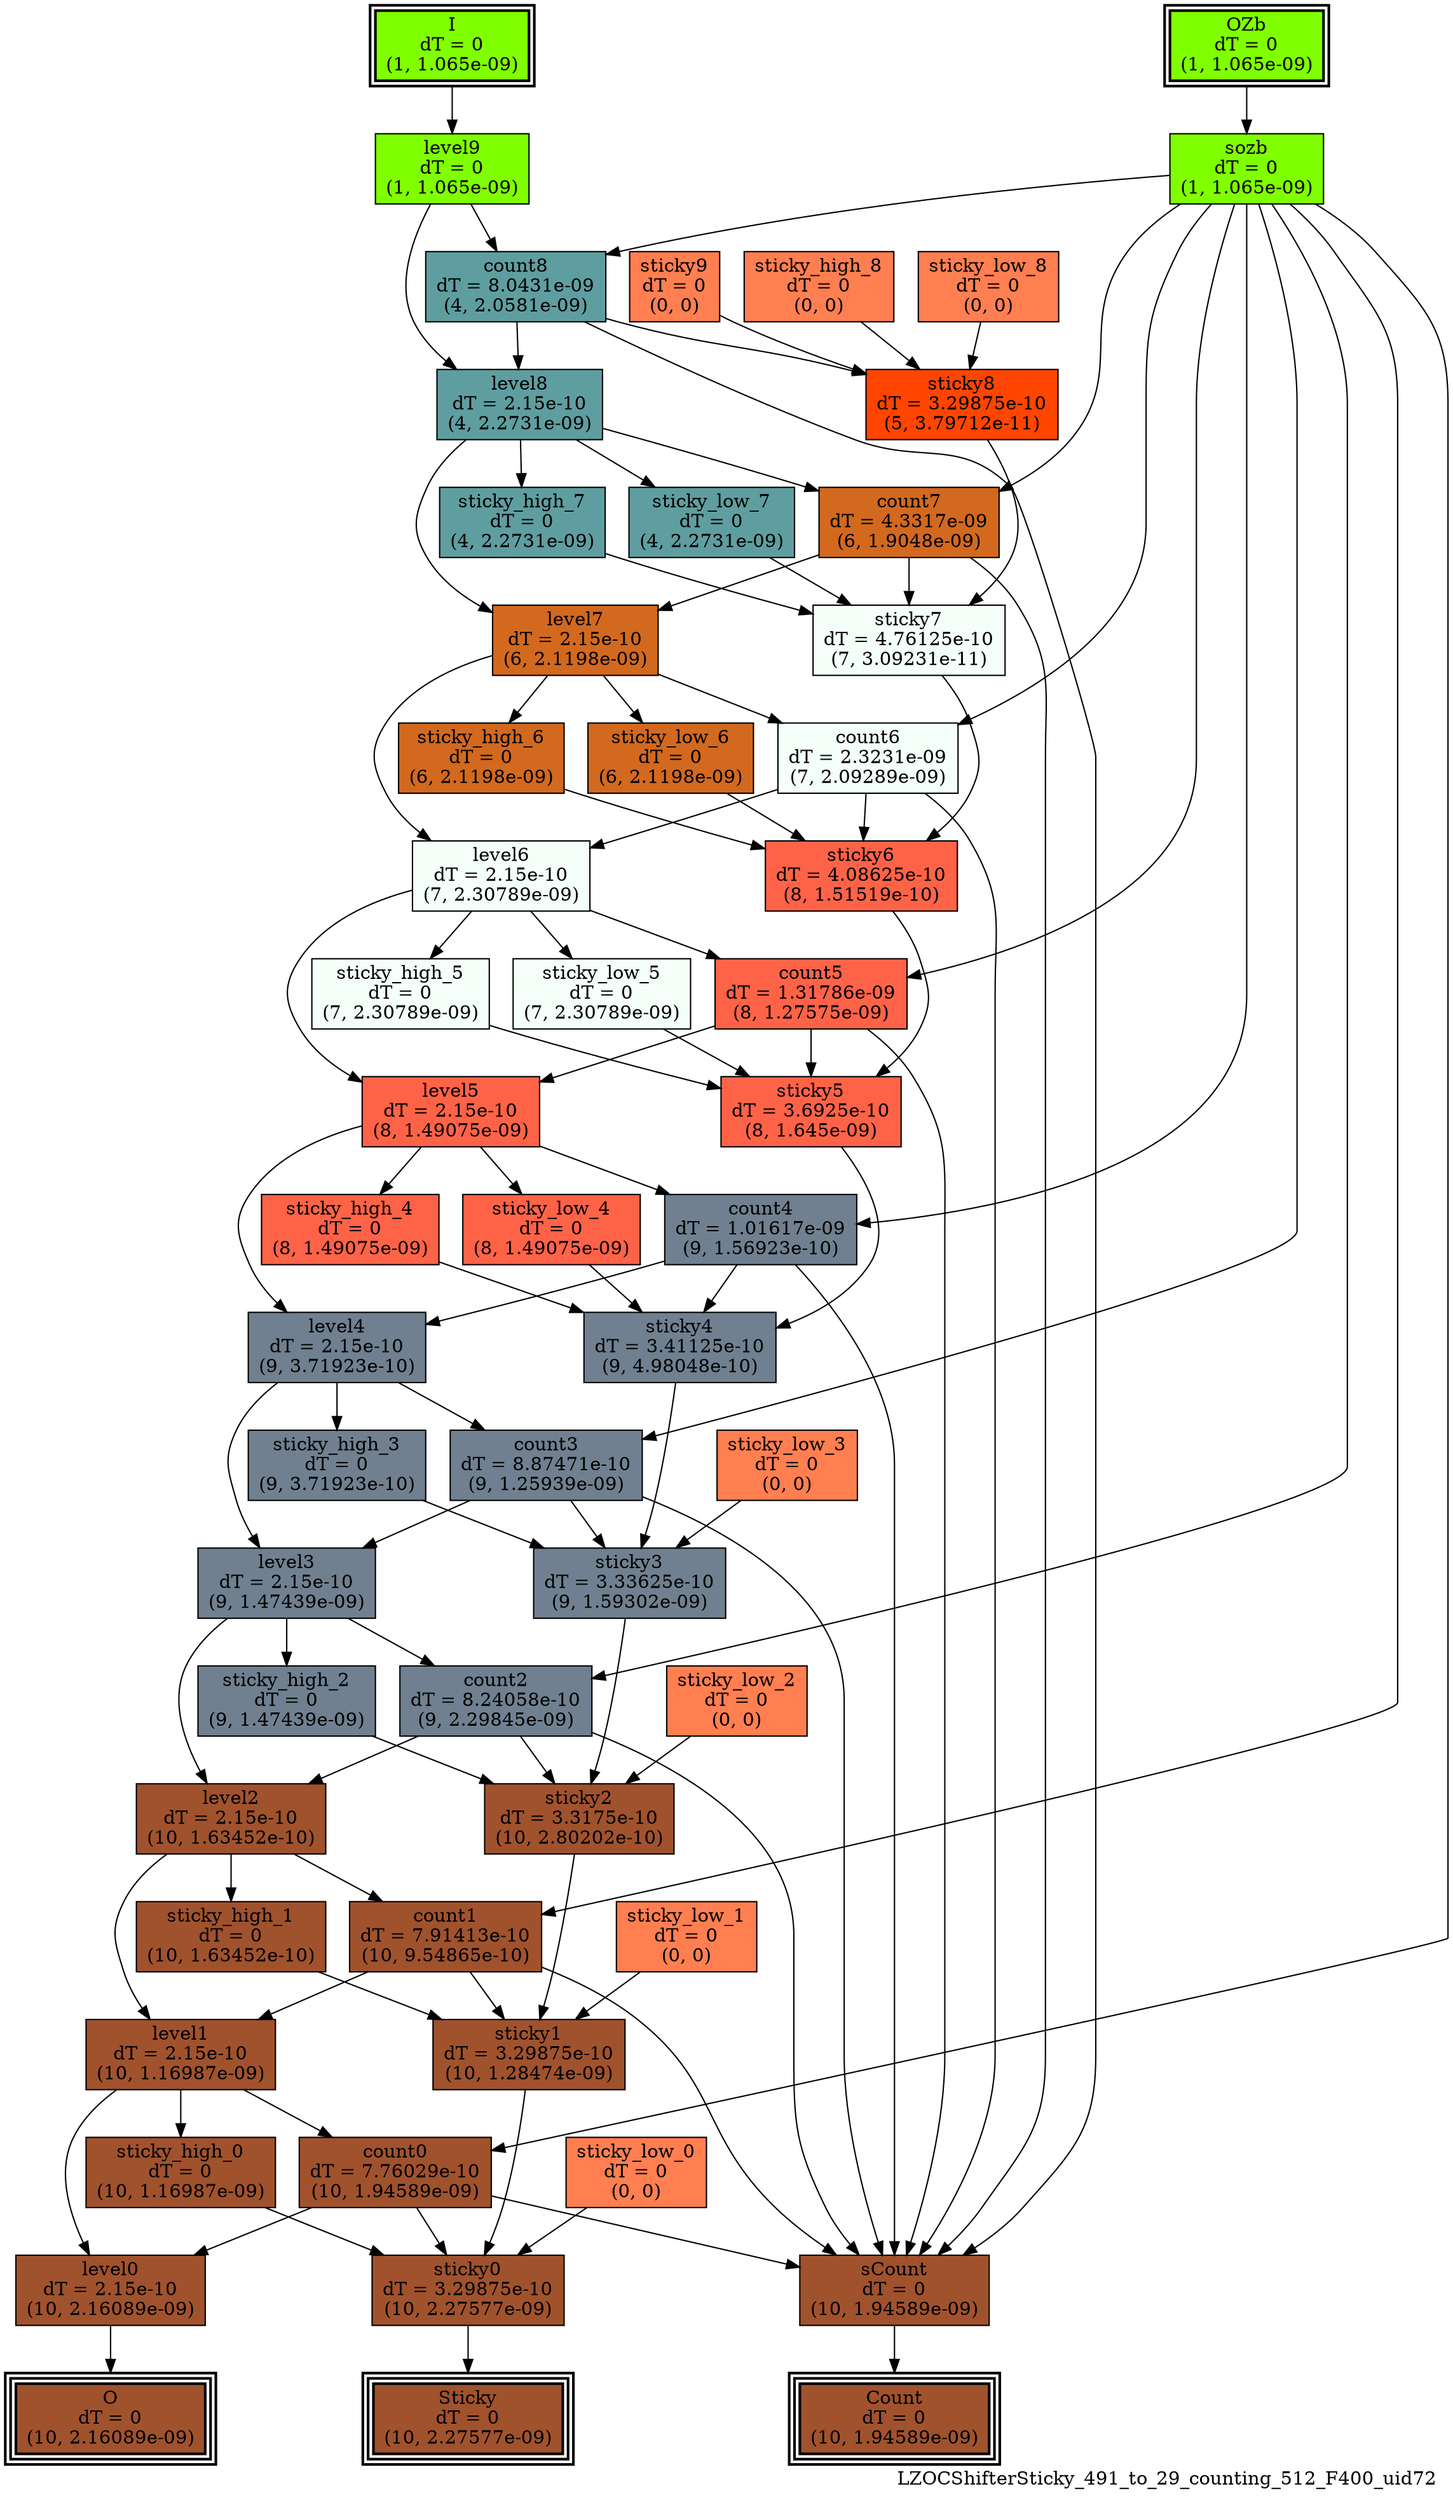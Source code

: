 digraph LZOCShifterSticky_491_to_29_counting_512_F400_uid72
{
	//graph drawing options
	label=LZOCShifterSticky_491_to_29_counting_512_F400_uid72;
	labelloc=bottom;
	labeljust=right;
	ratio=auto;
	nodesep=0.25;
	ranksep=0.5;

	//input/output signals of operator LZOCShifterSticky_491_to_29_counting_512_F400_uid72
	I__LZOCShifterSticky_491_to_29_counting_512_F400_uid72 [ label="I\ndT = 0\n(1, 1.065e-09)", shape=box, color=black, style="bold, filled", fillcolor=chartreuse, peripheries=2 ];
	OZb__LZOCShifterSticky_491_to_29_counting_512_F400_uid72 [ label="OZb\ndT = 0\n(1, 1.065e-09)", shape=box, color=black, style="bold, filled", fillcolor=chartreuse, peripheries=2 ];
	Count__LZOCShifterSticky_491_to_29_counting_512_F400_uid72 [ label="Count\ndT = 0\n(10, 1.94589e-09)", shape=box, color=black, style="bold, filled", fillcolor=sienna, peripheries=3 ];
	O__LZOCShifterSticky_491_to_29_counting_512_F400_uid72 [ label="O\ndT = 0\n(10, 2.16089e-09)", shape=box, color=black, style="bold, filled", fillcolor=sienna, peripheries=3 ];
	Sticky__LZOCShifterSticky_491_to_29_counting_512_F400_uid72 [ label="Sticky\ndT = 0\n(10, 2.27577e-09)", shape=box, color=black, style="bold, filled", fillcolor=sienna, peripheries=3 ];
	{rank=same I__LZOCShifterSticky_491_to_29_counting_512_F400_uid72, OZb__LZOCShifterSticky_491_to_29_counting_512_F400_uid72};
	{rank=same Count__LZOCShifterSticky_491_to_29_counting_512_F400_uid72, O__LZOCShifterSticky_491_to_29_counting_512_F400_uid72, Sticky__LZOCShifterSticky_491_to_29_counting_512_F400_uid72};
	//internal signals of operator LZOCShifterSticky_491_to_29_counting_512_F400_uid72
	level9__LZOCShifterSticky_491_to_29_counting_512_F400_uid72 [ label="level9\ndT = 0\n(1, 1.065e-09)", shape=box, color=black, style=filled, fillcolor=chartreuse, peripheries=1 ];
	sozb__LZOCShifterSticky_491_to_29_counting_512_F400_uid72 [ label="sozb\ndT = 0\n(1, 1.065e-09)", shape=box, color=black, style=filled, fillcolor=chartreuse, peripheries=1 ];
	sticky9__LZOCShifterSticky_491_to_29_counting_512_F400_uid72 [ label="sticky9\ndT = 0\n(0, 0)", shape=box, color=black, style=filled, fillcolor=coral, peripheries=1 ];
	count8__LZOCShifterSticky_491_to_29_counting_512_F400_uid72 [ label="count8\ndT = 8.0431e-09\n(4, 2.0581e-09)", shape=box, color=black, style=filled, fillcolor=cadetblue, peripheries=1 ];
	level8__LZOCShifterSticky_491_to_29_counting_512_F400_uid72 [ label="level8\ndT = 2.15e-10\n(4, 2.2731e-09)", shape=box, color=black, style=filled, fillcolor=cadetblue, peripheries=1 ];
	sticky_high_8__LZOCShifterSticky_491_to_29_counting_512_F400_uid72 [ label="sticky_high_8\ndT = 0\n(0, 0)", shape=box, color=black, style=filled, fillcolor=coral, peripheries=1 ];
	sticky_low_8__LZOCShifterSticky_491_to_29_counting_512_F400_uid72 [ label="sticky_low_8\ndT = 0\n(0, 0)", shape=box, color=black, style=filled, fillcolor=coral, peripheries=1 ];
	sticky8__LZOCShifterSticky_491_to_29_counting_512_F400_uid72 [ label="sticky8\ndT = 3.29875e-10\n(5, 3.79712e-11)", shape=box, color=black, style=filled, fillcolor=orangered, peripheries=1 ];
	count7__LZOCShifterSticky_491_to_29_counting_512_F400_uid72 [ label="count7\ndT = 4.3317e-09\n(6, 1.9048e-09)", shape=box, color=black, style=filled, fillcolor=chocolate, peripheries=1 ];
	level7__LZOCShifterSticky_491_to_29_counting_512_F400_uid72 [ label="level7\ndT = 2.15e-10\n(6, 2.1198e-09)", shape=box, color=black, style=filled, fillcolor=chocolate, peripheries=1 ];
	sticky_high_7__LZOCShifterSticky_491_to_29_counting_512_F400_uid72 [ label="sticky_high_7\ndT = 0\n(4, 2.2731e-09)", shape=box, color=black, style=filled, fillcolor=cadetblue, peripheries=1 ];
	sticky_low_7__LZOCShifterSticky_491_to_29_counting_512_F400_uid72 [ label="sticky_low_7\ndT = 0\n(4, 2.2731e-09)", shape=box, color=black, style=filled, fillcolor=cadetblue, peripheries=1 ];
	sticky7__LZOCShifterSticky_491_to_29_counting_512_F400_uid72 [ label="sticky7\ndT = 4.76125e-10\n(7, 3.09231e-11)", shape=box, color=black, style=filled, fillcolor=mintcream, peripheries=1 ];
	count6__LZOCShifterSticky_491_to_29_counting_512_F400_uid72 [ label="count6\ndT = 2.3231e-09\n(7, 2.09289e-09)", shape=box, color=black, style=filled, fillcolor=mintcream, peripheries=1 ];
	level6__LZOCShifterSticky_491_to_29_counting_512_F400_uid72 [ label="level6\ndT = 2.15e-10\n(7, 2.30789e-09)", shape=box, color=black, style=filled, fillcolor=mintcream, peripheries=1 ];
	sticky_high_6__LZOCShifterSticky_491_to_29_counting_512_F400_uid72 [ label="sticky_high_6\ndT = 0\n(6, 2.1198e-09)", shape=box, color=black, style=filled, fillcolor=chocolate, peripheries=1 ];
	sticky_low_6__LZOCShifterSticky_491_to_29_counting_512_F400_uid72 [ label="sticky_low_6\ndT = 0\n(6, 2.1198e-09)", shape=box, color=black, style=filled, fillcolor=chocolate, peripheries=1 ];
	sticky6__LZOCShifterSticky_491_to_29_counting_512_F400_uid72 [ label="sticky6\ndT = 4.08625e-10\n(8, 1.51519e-10)", shape=box, color=black, style=filled, fillcolor=tomato, peripheries=1 ];
	count5__LZOCShifterSticky_491_to_29_counting_512_F400_uid72 [ label="count5\ndT = 1.31786e-09\n(8, 1.27575e-09)", shape=box, color=black, style=filled, fillcolor=tomato, peripheries=1 ];
	level5__LZOCShifterSticky_491_to_29_counting_512_F400_uid72 [ label="level5\ndT = 2.15e-10\n(8, 1.49075e-09)", shape=box, color=black, style=filled, fillcolor=tomato, peripheries=1 ];
	sticky_high_5__LZOCShifterSticky_491_to_29_counting_512_F400_uid72 [ label="sticky_high_5\ndT = 0\n(7, 2.30789e-09)", shape=box, color=black, style=filled, fillcolor=mintcream, peripheries=1 ];
	sticky_low_5__LZOCShifterSticky_491_to_29_counting_512_F400_uid72 [ label="sticky_low_5\ndT = 0\n(7, 2.30789e-09)", shape=box, color=black, style=filled, fillcolor=mintcream, peripheries=1 ];
	sticky5__LZOCShifterSticky_491_to_29_counting_512_F400_uid72 [ label="sticky5\ndT = 3.6925e-10\n(8, 1.645e-09)", shape=box, color=black, style=filled, fillcolor=tomato, peripheries=1 ];
	count4__LZOCShifterSticky_491_to_29_counting_512_F400_uid72 [ label="count4\ndT = 1.01617e-09\n(9, 1.56923e-10)", shape=box, color=black, style=filled, fillcolor=slategray, peripheries=1 ];
	level4__LZOCShifterSticky_491_to_29_counting_512_F400_uid72 [ label="level4\ndT = 2.15e-10\n(9, 3.71923e-10)", shape=box, color=black, style=filled, fillcolor=slategray, peripheries=1 ];
	sticky_high_4__LZOCShifterSticky_491_to_29_counting_512_F400_uid72 [ label="sticky_high_4\ndT = 0\n(8, 1.49075e-09)", shape=box, color=black, style=filled, fillcolor=tomato, peripheries=1 ];
	sticky_low_4__LZOCShifterSticky_491_to_29_counting_512_F400_uid72 [ label="sticky_low_4\ndT = 0\n(8, 1.49075e-09)", shape=box, color=black, style=filled, fillcolor=tomato, peripheries=1 ];
	sticky4__LZOCShifterSticky_491_to_29_counting_512_F400_uid72 [ label="sticky4\ndT = 3.41125e-10\n(9, 4.98048e-10)", shape=box, color=black, style=filled, fillcolor=slategray, peripheries=1 ];
	count3__LZOCShifterSticky_491_to_29_counting_512_F400_uid72 [ label="count3\ndT = 8.87471e-10\n(9, 1.25939e-09)", shape=box, color=black, style=filled, fillcolor=slategray, peripheries=1 ];
	level3__LZOCShifterSticky_491_to_29_counting_512_F400_uid72 [ label="level3\ndT = 2.15e-10\n(9, 1.47439e-09)", shape=box, color=black, style=filled, fillcolor=slategray, peripheries=1 ];
	sticky_high_3__LZOCShifterSticky_491_to_29_counting_512_F400_uid72 [ label="sticky_high_3\ndT = 0\n(9, 3.71923e-10)", shape=box, color=black, style=filled, fillcolor=slategray, peripheries=1 ];
	sticky_low_3__LZOCShifterSticky_491_to_29_counting_512_F400_uid72 [ label="sticky_low_3\ndT = 0\n(0, 0)", shape=box, color=black, style=filled, fillcolor=coral, peripheries=1 ];
	sticky3__LZOCShifterSticky_491_to_29_counting_512_F400_uid72 [ label="sticky3\ndT = 3.33625e-10\n(9, 1.59302e-09)", shape=box, color=black, style=filled, fillcolor=slategray, peripheries=1 ];
	count2__LZOCShifterSticky_491_to_29_counting_512_F400_uid72 [ label="count2\ndT = 8.24058e-10\n(9, 2.29845e-09)", shape=box, color=black, style=filled, fillcolor=slategray, peripheries=1 ];
	level2__LZOCShifterSticky_491_to_29_counting_512_F400_uid72 [ label="level2\ndT = 2.15e-10\n(10, 1.63452e-10)", shape=box, color=black, style=filled, fillcolor=sienna, peripheries=1 ];
	sticky_high_2__LZOCShifterSticky_491_to_29_counting_512_F400_uid72 [ label="sticky_high_2\ndT = 0\n(9, 1.47439e-09)", shape=box, color=black, style=filled, fillcolor=slategray, peripheries=1 ];
	sticky_low_2__LZOCShifterSticky_491_to_29_counting_512_F400_uid72 [ label="sticky_low_2\ndT = 0\n(0, 0)", shape=box, color=black, style=filled, fillcolor=coral, peripheries=1 ];
	sticky2__LZOCShifterSticky_491_to_29_counting_512_F400_uid72 [ label="sticky2\ndT = 3.3175e-10\n(10, 2.80202e-10)", shape=box, color=black, style=filled, fillcolor=sienna, peripheries=1 ];
	count1__LZOCShifterSticky_491_to_29_counting_512_F400_uid72 [ label="count1\ndT = 7.91413e-10\n(10, 9.54865e-10)", shape=box, color=black, style=filled, fillcolor=sienna, peripheries=1 ];
	level1__LZOCShifterSticky_491_to_29_counting_512_F400_uid72 [ label="level1\ndT = 2.15e-10\n(10, 1.16987e-09)", shape=box, color=black, style=filled, fillcolor=sienna, peripheries=1 ];
	sticky_high_1__LZOCShifterSticky_491_to_29_counting_512_F400_uid72 [ label="sticky_high_1\ndT = 0\n(10, 1.63452e-10)", shape=box, color=black, style=filled, fillcolor=sienna, peripheries=1 ];
	sticky_low_1__LZOCShifterSticky_491_to_29_counting_512_F400_uid72 [ label="sticky_low_1\ndT = 0\n(0, 0)", shape=box, color=black, style=filled, fillcolor=coral, peripheries=1 ];
	sticky1__LZOCShifterSticky_491_to_29_counting_512_F400_uid72 [ label="sticky1\ndT = 3.29875e-10\n(10, 1.28474e-09)", shape=box, color=black, style=filled, fillcolor=sienna, peripheries=1 ];
	count0__LZOCShifterSticky_491_to_29_counting_512_F400_uid72 [ label="count0\ndT = 7.76029e-10\n(10, 1.94589e-09)", shape=box, color=black, style=filled, fillcolor=sienna, peripheries=1 ];
	level0__LZOCShifterSticky_491_to_29_counting_512_F400_uid72 [ label="level0\ndT = 2.15e-10\n(10, 2.16089e-09)", shape=box, color=black, style=filled, fillcolor=sienna, peripheries=1 ];
	sticky_high_0__LZOCShifterSticky_491_to_29_counting_512_F400_uid72 [ label="sticky_high_0\ndT = 0\n(10, 1.16987e-09)", shape=box, color=black, style=filled, fillcolor=sienna, peripheries=1 ];
	sticky_low_0__LZOCShifterSticky_491_to_29_counting_512_F400_uid72 [ label="sticky_low_0\ndT = 0\n(0, 0)", shape=box, color=black, style=filled, fillcolor=coral, peripheries=1 ];
	sticky0__LZOCShifterSticky_491_to_29_counting_512_F400_uid72 [ label="sticky0\ndT = 3.29875e-10\n(10, 2.27577e-09)", shape=box, color=black, style=filled, fillcolor=sienna, peripheries=1 ];
	sCount__LZOCShifterSticky_491_to_29_counting_512_F400_uid72 [ label="sCount\ndT = 0\n(10, 1.94589e-09)", shape=box, color=black, style=filled, fillcolor=sienna, peripheries=1 ];

	//subcomponents of operator LZOCShifterSticky_491_to_29_counting_512_F400_uid72

	//input and internal signal connections of operator LZOCShifterSticky_491_to_29_counting_512_F400_uid72
	I__LZOCShifterSticky_491_to_29_counting_512_F400_uid72 -> level9__LZOCShifterSticky_491_to_29_counting_512_F400_uid72 [ arrowhead=normal, arrowsize=1.0, arrowtail=normal, color=black, dir=forward  ];
	OZb__LZOCShifterSticky_491_to_29_counting_512_F400_uid72 -> sozb__LZOCShifterSticky_491_to_29_counting_512_F400_uid72 [ arrowhead=normal, arrowsize=1.0, arrowtail=normal, color=black, dir=forward  ];
	level9__LZOCShifterSticky_491_to_29_counting_512_F400_uid72 -> count8__LZOCShifterSticky_491_to_29_counting_512_F400_uid72 [ arrowhead=normal, arrowsize=1.0, arrowtail=normal, color=black, dir=forward  ];
	level9__LZOCShifterSticky_491_to_29_counting_512_F400_uid72 -> level8__LZOCShifterSticky_491_to_29_counting_512_F400_uid72 [ arrowhead=normal, arrowsize=1.0, arrowtail=normal, color=black, dir=forward  ];
	sozb__LZOCShifterSticky_491_to_29_counting_512_F400_uid72 -> count8__LZOCShifterSticky_491_to_29_counting_512_F400_uid72 [ arrowhead=normal, arrowsize=1.0, arrowtail=normal, color=black, dir=forward  ];
	sozb__LZOCShifterSticky_491_to_29_counting_512_F400_uid72 -> count7__LZOCShifterSticky_491_to_29_counting_512_F400_uid72 [ arrowhead=normal, arrowsize=1.0, arrowtail=normal, color=black, dir=forward  ];
	sozb__LZOCShifterSticky_491_to_29_counting_512_F400_uid72 -> count6__LZOCShifterSticky_491_to_29_counting_512_F400_uid72 [ arrowhead=normal, arrowsize=1.0, arrowtail=normal, color=black, dir=forward  ];
	sozb__LZOCShifterSticky_491_to_29_counting_512_F400_uid72 -> count5__LZOCShifterSticky_491_to_29_counting_512_F400_uid72 [ arrowhead=normal, arrowsize=1.0, arrowtail=normal, color=black, dir=forward  ];
	sozb__LZOCShifterSticky_491_to_29_counting_512_F400_uid72 -> count4__LZOCShifterSticky_491_to_29_counting_512_F400_uid72 [ arrowhead=normal, arrowsize=1.0, arrowtail=normal, color=black, dir=forward  ];
	sozb__LZOCShifterSticky_491_to_29_counting_512_F400_uid72 -> count3__LZOCShifterSticky_491_to_29_counting_512_F400_uid72 [ arrowhead=normal, arrowsize=1.0, arrowtail=normal, color=black, dir=forward  ];
	sozb__LZOCShifterSticky_491_to_29_counting_512_F400_uid72 -> count2__LZOCShifterSticky_491_to_29_counting_512_F400_uid72 [ arrowhead=normal, arrowsize=1.0, arrowtail=normal, color=black, dir=forward  ];
	sozb__LZOCShifterSticky_491_to_29_counting_512_F400_uid72 -> count1__LZOCShifterSticky_491_to_29_counting_512_F400_uid72 [ arrowhead=normal, arrowsize=1.0, arrowtail=normal, color=black, dir=forward  ];
	sozb__LZOCShifterSticky_491_to_29_counting_512_F400_uid72 -> count0__LZOCShifterSticky_491_to_29_counting_512_F400_uid72 [ arrowhead=normal, arrowsize=1.0, arrowtail=normal, color=black, dir=forward  ];
	sticky9__LZOCShifterSticky_491_to_29_counting_512_F400_uid72 -> sticky8__LZOCShifterSticky_491_to_29_counting_512_F400_uid72 [ arrowhead=normal, arrowsize=1.0, arrowtail=normal, color=black, dir=forward  ];
	count8__LZOCShifterSticky_491_to_29_counting_512_F400_uid72 -> level8__LZOCShifterSticky_491_to_29_counting_512_F400_uid72 [ arrowhead=normal, arrowsize=1.0, arrowtail=normal, color=black, dir=forward  ];
	count8__LZOCShifterSticky_491_to_29_counting_512_F400_uid72 -> sticky8__LZOCShifterSticky_491_to_29_counting_512_F400_uid72 [ arrowhead=normal, arrowsize=1.0, arrowtail=normal, color=black, dir=forward  ];
	count8__LZOCShifterSticky_491_to_29_counting_512_F400_uid72 -> sCount__LZOCShifterSticky_491_to_29_counting_512_F400_uid72 [ arrowhead=normal, arrowsize=1.0, arrowtail=normal, color=black, dir=forward  ];
	level8__LZOCShifterSticky_491_to_29_counting_512_F400_uid72 -> count7__LZOCShifterSticky_491_to_29_counting_512_F400_uid72 [ arrowhead=normal, arrowsize=1.0, arrowtail=normal, color=black, dir=forward  ];
	level8__LZOCShifterSticky_491_to_29_counting_512_F400_uid72 -> level7__LZOCShifterSticky_491_to_29_counting_512_F400_uid72 [ arrowhead=normal, arrowsize=1.0, arrowtail=normal, color=black, dir=forward  ];
	level8__LZOCShifterSticky_491_to_29_counting_512_F400_uid72 -> sticky_high_7__LZOCShifterSticky_491_to_29_counting_512_F400_uid72 [ arrowhead=normal, arrowsize=1.0, arrowtail=normal, color=black, dir=forward  ];
	level8__LZOCShifterSticky_491_to_29_counting_512_F400_uid72 -> sticky_low_7__LZOCShifterSticky_491_to_29_counting_512_F400_uid72 [ arrowhead=normal, arrowsize=1.0, arrowtail=normal, color=black, dir=forward  ];
	sticky_high_8__LZOCShifterSticky_491_to_29_counting_512_F400_uid72 -> sticky8__LZOCShifterSticky_491_to_29_counting_512_F400_uid72 [ arrowhead=normal, arrowsize=1.0, arrowtail=normal, color=black, dir=forward  ];
	sticky_low_8__LZOCShifterSticky_491_to_29_counting_512_F400_uid72 -> sticky8__LZOCShifterSticky_491_to_29_counting_512_F400_uid72 [ arrowhead=normal, arrowsize=1.0, arrowtail=normal, color=black, dir=forward  ];
	sticky8__LZOCShifterSticky_491_to_29_counting_512_F400_uid72 -> sticky7__LZOCShifterSticky_491_to_29_counting_512_F400_uid72 [ arrowhead=normal, arrowsize=1.0, arrowtail=normal, color=black, dir=forward  ];
	count7__LZOCShifterSticky_491_to_29_counting_512_F400_uid72 -> level7__LZOCShifterSticky_491_to_29_counting_512_F400_uid72 [ arrowhead=normal, arrowsize=1.0, arrowtail=normal, color=black, dir=forward  ];
	count7__LZOCShifterSticky_491_to_29_counting_512_F400_uid72 -> sticky7__LZOCShifterSticky_491_to_29_counting_512_F400_uid72 [ arrowhead=normal, arrowsize=1.0, arrowtail=normal, color=black, dir=forward  ];
	count7__LZOCShifterSticky_491_to_29_counting_512_F400_uid72 -> sCount__LZOCShifterSticky_491_to_29_counting_512_F400_uid72 [ arrowhead=normal, arrowsize=1.0, arrowtail=normal, color=black, dir=forward  ];
	level7__LZOCShifterSticky_491_to_29_counting_512_F400_uid72 -> count6__LZOCShifterSticky_491_to_29_counting_512_F400_uid72 [ arrowhead=normal, arrowsize=1.0, arrowtail=normal, color=black, dir=forward  ];
	level7__LZOCShifterSticky_491_to_29_counting_512_F400_uid72 -> level6__LZOCShifterSticky_491_to_29_counting_512_F400_uid72 [ arrowhead=normal, arrowsize=1.0, arrowtail=normal, color=black, dir=forward  ];
	level7__LZOCShifterSticky_491_to_29_counting_512_F400_uid72 -> sticky_high_6__LZOCShifterSticky_491_to_29_counting_512_F400_uid72 [ arrowhead=normal, arrowsize=1.0, arrowtail=normal, color=black, dir=forward  ];
	level7__LZOCShifterSticky_491_to_29_counting_512_F400_uid72 -> sticky_low_6__LZOCShifterSticky_491_to_29_counting_512_F400_uid72 [ arrowhead=normal, arrowsize=1.0, arrowtail=normal, color=black, dir=forward  ];
	sticky_high_7__LZOCShifterSticky_491_to_29_counting_512_F400_uid72 -> sticky7__LZOCShifterSticky_491_to_29_counting_512_F400_uid72 [ arrowhead=normal, arrowsize=1.0, arrowtail=normal, color=black, dir=forward  ];
	sticky_low_7__LZOCShifterSticky_491_to_29_counting_512_F400_uid72 -> sticky7__LZOCShifterSticky_491_to_29_counting_512_F400_uid72 [ arrowhead=normal, arrowsize=1.0, arrowtail=normal, color=black, dir=forward  ];
	sticky7__LZOCShifterSticky_491_to_29_counting_512_F400_uid72 -> sticky6__LZOCShifterSticky_491_to_29_counting_512_F400_uid72 [ arrowhead=normal, arrowsize=1.0, arrowtail=normal, color=black, dir=forward  ];
	count6__LZOCShifterSticky_491_to_29_counting_512_F400_uid72 -> level6__LZOCShifterSticky_491_to_29_counting_512_F400_uid72 [ arrowhead=normal, arrowsize=1.0, arrowtail=normal, color=black, dir=forward  ];
	count6__LZOCShifterSticky_491_to_29_counting_512_F400_uid72 -> sticky6__LZOCShifterSticky_491_to_29_counting_512_F400_uid72 [ arrowhead=normal, arrowsize=1.0, arrowtail=normal, color=black, dir=forward  ];
	count6__LZOCShifterSticky_491_to_29_counting_512_F400_uid72 -> sCount__LZOCShifterSticky_491_to_29_counting_512_F400_uid72 [ arrowhead=normal, arrowsize=1.0, arrowtail=normal, color=black, dir=forward  ];
	level6__LZOCShifterSticky_491_to_29_counting_512_F400_uid72 -> count5__LZOCShifterSticky_491_to_29_counting_512_F400_uid72 [ arrowhead=normal, arrowsize=1.0, arrowtail=normal, color=black, dir=forward  ];
	level6__LZOCShifterSticky_491_to_29_counting_512_F400_uid72 -> level5__LZOCShifterSticky_491_to_29_counting_512_F400_uid72 [ arrowhead=normal, arrowsize=1.0, arrowtail=normal, color=black, dir=forward  ];
	level6__LZOCShifterSticky_491_to_29_counting_512_F400_uid72 -> sticky_high_5__LZOCShifterSticky_491_to_29_counting_512_F400_uid72 [ arrowhead=normal, arrowsize=1.0, arrowtail=normal, color=black, dir=forward  ];
	level6__LZOCShifterSticky_491_to_29_counting_512_F400_uid72 -> sticky_low_5__LZOCShifterSticky_491_to_29_counting_512_F400_uid72 [ arrowhead=normal, arrowsize=1.0, arrowtail=normal, color=black, dir=forward  ];
	sticky_high_6__LZOCShifterSticky_491_to_29_counting_512_F400_uid72 -> sticky6__LZOCShifterSticky_491_to_29_counting_512_F400_uid72 [ arrowhead=normal, arrowsize=1.0, arrowtail=normal, color=black, dir=forward  ];
	sticky_low_6__LZOCShifterSticky_491_to_29_counting_512_F400_uid72 -> sticky6__LZOCShifterSticky_491_to_29_counting_512_F400_uid72 [ arrowhead=normal, arrowsize=1.0, arrowtail=normal, color=black, dir=forward  ];
	sticky6__LZOCShifterSticky_491_to_29_counting_512_F400_uid72 -> sticky5__LZOCShifterSticky_491_to_29_counting_512_F400_uid72 [ arrowhead=normal, arrowsize=1.0, arrowtail=normal, color=black, dir=forward  ];
	count5__LZOCShifterSticky_491_to_29_counting_512_F400_uid72 -> level5__LZOCShifterSticky_491_to_29_counting_512_F400_uid72 [ arrowhead=normal, arrowsize=1.0, arrowtail=normal, color=black, dir=forward  ];
	count5__LZOCShifterSticky_491_to_29_counting_512_F400_uid72 -> sticky5__LZOCShifterSticky_491_to_29_counting_512_F400_uid72 [ arrowhead=normal, arrowsize=1.0, arrowtail=normal, color=black, dir=forward  ];
	count5__LZOCShifterSticky_491_to_29_counting_512_F400_uid72 -> sCount__LZOCShifterSticky_491_to_29_counting_512_F400_uid72 [ arrowhead=normal, arrowsize=1.0, arrowtail=normal, color=black, dir=forward  ];
	level5__LZOCShifterSticky_491_to_29_counting_512_F400_uid72 -> count4__LZOCShifterSticky_491_to_29_counting_512_F400_uid72 [ arrowhead=normal, arrowsize=1.0, arrowtail=normal, color=black, dir=forward  ];
	level5__LZOCShifterSticky_491_to_29_counting_512_F400_uid72 -> level4__LZOCShifterSticky_491_to_29_counting_512_F400_uid72 [ arrowhead=normal, arrowsize=1.0, arrowtail=normal, color=black, dir=forward  ];
	level5__LZOCShifterSticky_491_to_29_counting_512_F400_uid72 -> sticky_high_4__LZOCShifterSticky_491_to_29_counting_512_F400_uid72 [ arrowhead=normal, arrowsize=1.0, arrowtail=normal, color=black, dir=forward  ];
	level5__LZOCShifterSticky_491_to_29_counting_512_F400_uid72 -> sticky_low_4__LZOCShifterSticky_491_to_29_counting_512_F400_uid72 [ arrowhead=normal, arrowsize=1.0, arrowtail=normal, color=black, dir=forward  ];
	sticky_high_5__LZOCShifterSticky_491_to_29_counting_512_F400_uid72 -> sticky5__LZOCShifterSticky_491_to_29_counting_512_F400_uid72 [ arrowhead=normal, arrowsize=1.0, arrowtail=normal, color=black, dir=forward  ];
	sticky_low_5__LZOCShifterSticky_491_to_29_counting_512_F400_uid72 -> sticky5__LZOCShifterSticky_491_to_29_counting_512_F400_uid72 [ arrowhead=normal, arrowsize=1.0, arrowtail=normal, color=black, dir=forward  ];
	sticky5__LZOCShifterSticky_491_to_29_counting_512_F400_uid72 -> sticky4__LZOCShifterSticky_491_to_29_counting_512_F400_uid72 [ arrowhead=normal, arrowsize=1.0, arrowtail=normal, color=black, dir=forward  ];
	count4__LZOCShifterSticky_491_to_29_counting_512_F400_uid72 -> level4__LZOCShifterSticky_491_to_29_counting_512_F400_uid72 [ arrowhead=normal, arrowsize=1.0, arrowtail=normal, color=black, dir=forward  ];
	count4__LZOCShifterSticky_491_to_29_counting_512_F400_uid72 -> sticky4__LZOCShifterSticky_491_to_29_counting_512_F400_uid72 [ arrowhead=normal, arrowsize=1.0, arrowtail=normal, color=black, dir=forward  ];
	count4__LZOCShifterSticky_491_to_29_counting_512_F400_uid72 -> sCount__LZOCShifterSticky_491_to_29_counting_512_F400_uid72 [ arrowhead=normal, arrowsize=1.0, arrowtail=normal, color=black, dir=forward  ];
	level4__LZOCShifterSticky_491_to_29_counting_512_F400_uid72 -> count3__LZOCShifterSticky_491_to_29_counting_512_F400_uid72 [ arrowhead=normal, arrowsize=1.0, arrowtail=normal, color=black, dir=forward  ];
	level4__LZOCShifterSticky_491_to_29_counting_512_F400_uid72 -> level3__LZOCShifterSticky_491_to_29_counting_512_F400_uid72 [ arrowhead=normal, arrowsize=1.0, arrowtail=normal, color=black, dir=forward  ];
	level4__LZOCShifterSticky_491_to_29_counting_512_F400_uid72 -> sticky_high_3__LZOCShifterSticky_491_to_29_counting_512_F400_uid72 [ arrowhead=normal, arrowsize=1.0, arrowtail=normal, color=black, dir=forward  ];
	sticky_high_4__LZOCShifterSticky_491_to_29_counting_512_F400_uid72 -> sticky4__LZOCShifterSticky_491_to_29_counting_512_F400_uid72 [ arrowhead=normal, arrowsize=1.0, arrowtail=normal, color=black, dir=forward  ];
	sticky_low_4__LZOCShifterSticky_491_to_29_counting_512_F400_uid72 -> sticky4__LZOCShifterSticky_491_to_29_counting_512_F400_uid72 [ arrowhead=normal, arrowsize=1.0, arrowtail=normal, color=black, dir=forward  ];
	sticky4__LZOCShifterSticky_491_to_29_counting_512_F400_uid72 -> sticky3__LZOCShifterSticky_491_to_29_counting_512_F400_uid72 [ arrowhead=normal, arrowsize=1.0, arrowtail=normal, color=black, dir=forward  ];
	count3__LZOCShifterSticky_491_to_29_counting_512_F400_uid72 -> level3__LZOCShifterSticky_491_to_29_counting_512_F400_uid72 [ arrowhead=normal, arrowsize=1.0, arrowtail=normal, color=black, dir=forward  ];
	count3__LZOCShifterSticky_491_to_29_counting_512_F400_uid72 -> sticky3__LZOCShifterSticky_491_to_29_counting_512_F400_uid72 [ arrowhead=normal, arrowsize=1.0, arrowtail=normal, color=black, dir=forward  ];
	count3__LZOCShifterSticky_491_to_29_counting_512_F400_uid72 -> sCount__LZOCShifterSticky_491_to_29_counting_512_F400_uid72 [ arrowhead=normal, arrowsize=1.0, arrowtail=normal, color=black, dir=forward  ];
	level3__LZOCShifterSticky_491_to_29_counting_512_F400_uid72 -> count2__LZOCShifterSticky_491_to_29_counting_512_F400_uid72 [ arrowhead=normal, arrowsize=1.0, arrowtail=normal, color=black, dir=forward  ];
	level3__LZOCShifterSticky_491_to_29_counting_512_F400_uid72 -> level2__LZOCShifterSticky_491_to_29_counting_512_F400_uid72 [ arrowhead=normal, arrowsize=1.0, arrowtail=normal, color=black, dir=forward  ];
	level3__LZOCShifterSticky_491_to_29_counting_512_F400_uid72 -> sticky_high_2__LZOCShifterSticky_491_to_29_counting_512_F400_uid72 [ arrowhead=normal, arrowsize=1.0, arrowtail=normal, color=black, dir=forward  ];
	sticky_high_3__LZOCShifterSticky_491_to_29_counting_512_F400_uid72 -> sticky3__LZOCShifterSticky_491_to_29_counting_512_F400_uid72 [ arrowhead=normal, arrowsize=1.0, arrowtail=normal, color=black, dir=forward  ];
	sticky_low_3__LZOCShifterSticky_491_to_29_counting_512_F400_uid72 -> sticky3__LZOCShifterSticky_491_to_29_counting_512_F400_uid72 [ arrowhead=normal, arrowsize=1.0, arrowtail=normal, color=black, dir=forward  ];
	sticky3__LZOCShifterSticky_491_to_29_counting_512_F400_uid72 -> sticky2__LZOCShifterSticky_491_to_29_counting_512_F400_uid72 [ arrowhead=normal, arrowsize=1.0, arrowtail=normal, color=black, dir=forward  ];
	count2__LZOCShifterSticky_491_to_29_counting_512_F400_uid72 -> level2__LZOCShifterSticky_491_to_29_counting_512_F400_uid72 [ arrowhead=normal, arrowsize=1.0, arrowtail=normal, color=black, dir=forward  ];
	count2__LZOCShifterSticky_491_to_29_counting_512_F400_uid72 -> sticky2__LZOCShifterSticky_491_to_29_counting_512_F400_uid72 [ arrowhead=normal, arrowsize=1.0, arrowtail=normal, color=black, dir=forward  ];
	count2__LZOCShifterSticky_491_to_29_counting_512_F400_uid72 -> sCount__LZOCShifterSticky_491_to_29_counting_512_F400_uid72 [ arrowhead=normal, arrowsize=1.0, arrowtail=normal, color=black, dir=forward  ];
	level2__LZOCShifterSticky_491_to_29_counting_512_F400_uid72 -> count1__LZOCShifterSticky_491_to_29_counting_512_F400_uid72 [ arrowhead=normal, arrowsize=1.0, arrowtail=normal, color=black, dir=forward  ];
	level2__LZOCShifterSticky_491_to_29_counting_512_F400_uid72 -> level1__LZOCShifterSticky_491_to_29_counting_512_F400_uid72 [ arrowhead=normal, arrowsize=1.0, arrowtail=normal, color=black, dir=forward  ];
	level2__LZOCShifterSticky_491_to_29_counting_512_F400_uid72 -> sticky_high_1__LZOCShifterSticky_491_to_29_counting_512_F400_uid72 [ arrowhead=normal, arrowsize=1.0, arrowtail=normal, color=black, dir=forward  ];
	sticky_high_2__LZOCShifterSticky_491_to_29_counting_512_F400_uid72 -> sticky2__LZOCShifterSticky_491_to_29_counting_512_F400_uid72 [ arrowhead=normal, arrowsize=1.0, arrowtail=normal, color=black, dir=forward  ];
	sticky_low_2__LZOCShifterSticky_491_to_29_counting_512_F400_uid72 -> sticky2__LZOCShifterSticky_491_to_29_counting_512_F400_uid72 [ arrowhead=normal, arrowsize=1.0, arrowtail=normal, color=black, dir=forward  ];
	sticky2__LZOCShifterSticky_491_to_29_counting_512_F400_uid72 -> sticky1__LZOCShifterSticky_491_to_29_counting_512_F400_uid72 [ arrowhead=normal, arrowsize=1.0, arrowtail=normal, color=black, dir=forward  ];
	count1__LZOCShifterSticky_491_to_29_counting_512_F400_uid72 -> level1__LZOCShifterSticky_491_to_29_counting_512_F400_uid72 [ arrowhead=normal, arrowsize=1.0, arrowtail=normal, color=black, dir=forward  ];
	count1__LZOCShifterSticky_491_to_29_counting_512_F400_uid72 -> sticky1__LZOCShifterSticky_491_to_29_counting_512_F400_uid72 [ arrowhead=normal, arrowsize=1.0, arrowtail=normal, color=black, dir=forward  ];
	count1__LZOCShifterSticky_491_to_29_counting_512_F400_uid72 -> sCount__LZOCShifterSticky_491_to_29_counting_512_F400_uid72 [ arrowhead=normal, arrowsize=1.0, arrowtail=normal, color=black, dir=forward  ];
	level1__LZOCShifterSticky_491_to_29_counting_512_F400_uid72 -> count0__LZOCShifterSticky_491_to_29_counting_512_F400_uid72 [ arrowhead=normal, arrowsize=1.0, arrowtail=normal, color=black, dir=forward  ];
	level1__LZOCShifterSticky_491_to_29_counting_512_F400_uid72 -> level0__LZOCShifterSticky_491_to_29_counting_512_F400_uid72 [ arrowhead=normal, arrowsize=1.0, arrowtail=normal, color=black, dir=forward  ];
	level1__LZOCShifterSticky_491_to_29_counting_512_F400_uid72 -> sticky_high_0__LZOCShifterSticky_491_to_29_counting_512_F400_uid72 [ arrowhead=normal, arrowsize=1.0, arrowtail=normal, color=black, dir=forward  ];
	sticky_high_1__LZOCShifterSticky_491_to_29_counting_512_F400_uid72 -> sticky1__LZOCShifterSticky_491_to_29_counting_512_F400_uid72 [ arrowhead=normal, arrowsize=1.0, arrowtail=normal, color=black, dir=forward  ];
	sticky_low_1__LZOCShifterSticky_491_to_29_counting_512_F400_uid72 -> sticky1__LZOCShifterSticky_491_to_29_counting_512_F400_uid72 [ arrowhead=normal, arrowsize=1.0, arrowtail=normal, color=black, dir=forward  ];
	sticky1__LZOCShifterSticky_491_to_29_counting_512_F400_uid72 -> sticky0__LZOCShifterSticky_491_to_29_counting_512_F400_uid72 [ arrowhead=normal, arrowsize=1.0, arrowtail=normal, color=black, dir=forward  ];
	count0__LZOCShifterSticky_491_to_29_counting_512_F400_uid72 -> level0__LZOCShifterSticky_491_to_29_counting_512_F400_uid72 [ arrowhead=normal, arrowsize=1.0, arrowtail=normal, color=black, dir=forward  ];
	count0__LZOCShifterSticky_491_to_29_counting_512_F400_uid72 -> sticky0__LZOCShifterSticky_491_to_29_counting_512_F400_uid72 [ arrowhead=normal, arrowsize=1.0, arrowtail=normal, color=black, dir=forward  ];
	count0__LZOCShifterSticky_491_to_29_counting_512_F400_uid72 -> sCount__LZOCShifterSticky_491_to_29_counting_512_F400_uid72 [ arrowhead=normal, arrowsize=1.0, arrowtail=normal, color=black, dir=forward  ];
	level0__LZOCShifterSticky_491_to_29_counting_512_F400_uid72 -> O__LZOCShifterSticky_491_to_29_counting_512_F400_uid72 [ arrowhead=normal, arrowsize=1.0, arrowtail=normal, color=black, dir=forward  ];
	sticky_high_0__LZOCShifterSticky_491_to_29_counting_512_F400_uid72 -> sticky0__LZOCShifterSticky_491_to_29_counting_512_F400_uid72 [ arrowhead=normal, arrowsize=1.0, arrowtail=normal, color=black, dir=forward  ];
	sticky_low_0__LZOCShifterSticky_491_to_29_counting_512_F400_uid72 -> sticky0__LZOCShifterSticky_491_to_29_counting_512_F400_uid72 [ arrowhead=normal, arrowsize=1.0, arrowtail=normal, color=black, dir=forward  ];
	sticky0__LZOCShifterSticky_491_to_29_counting_512_F400_uid72 -> Sticky__LZOCShifterSticky_491_to_29_counting_512_F400_uid72 [ arrowhead=normal, arrowsize=1.0, arrowtail=normal, color=black, dir=forward  ];
	sCount__LZOCShifterSticky_491_to_29_counting_512_F400_uid72 -> Count__LZOCShifterSticky_491_to_29_counting_512_F400_uid72 [ arrowhead=normal, arrowsize=1.0, arrowtail=normal, color=black, dir=forward  ];
}

